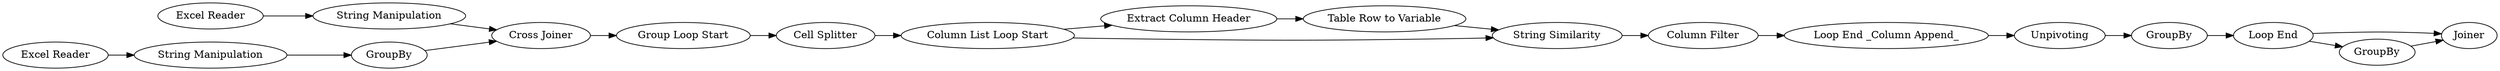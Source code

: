 digraph {
	"-4405104411521553681_14" [label=Unpivoting]
	"-6965528634171130363_2" [label="Excel Reader"]
	"-6965528634171130363_8" [label="Group Loop Start"]
	"-6965528634171130363_4" [label="Cell Splitter"]
	"-6965528634171130363_7" [label="String Manipulation"]
	"-4405104411521553681_9" [label="Column List Loop Start"]
	"-6965528634171130363_28" [label=Joiner]
	"-4405104411521553681_19" [label="Table Row to Variable"]
	"-6965528634171130363_21" [label=GroupBy]
	"-4405104411521553681_18" [label="Extract Column Header"]
	"-6965528634171130363_6" [label="String Manipulation"]
	"-4405104411521553681_20" [label=GroupBy]
	"-4405104411521553681_12" [label="Column Filter"]
	"-6965528634171130363_11" [label="Loop End"]
	"-6965528634171130363_1" [label="Excel Reader"]
	"-6965528634171130363_26" [label=GroupBy]
	"-4405104411521553681_10" [label="Loop End _Column Append_"]
	"-6965528634171130363_22" [label="Cross Joiner"]
	"-4405104411521553681_3" [label="String Similarity"]
	"-6965528634171130363_1" -> "-6965528634171130363_7"
	"-6965528634171130363_4" -> "-4405104411521553681_9"
	"-4405104411521553681_18" -> "-4405104411521553681_19"
	"-4405104411521553681_19" -> "-4405104411521553681_3"
	"-4405104411521553681_10" -> "-4405104411521553681_14"
	"-6965528634171130363_21" -> "-6965528634171130363_22"
	"-4405104411521553681_14" -> "-4405104411521553681_20"
	"-6965528634171130363_7" -> "-6965528634171130363_22"
	"-6965528634171130363_8" -> "-6965528634171130363_4"
	"-4405104411521553681_3" -> "-4405104411521553681_12"
	"-6965528634171130363_26" -> "-6965528634171130363_28"
	"-6965528634171130363_22" -> "-6965528634171130363_8"
	"-4405104411521553681_20" -> "-6965528634171130363_11"
	"-4405104411521553681_12" -> "-4405104411521553681_10"
	"-6965528634171130363_6" -> "-6965528634171130363_21"
	"-6965528634171130363_11" -> "-6965528634171130363_26"
	"-4405104411521553681_9" -> "-4405104411521553681_18"
	"-4405104411521553681_9" -> "-4405104411521553681_3"
	"-6965528634171130363_11" -> "-6965528634171130363_28"
	"-6965528634171130363_2" -> "-6965528634171130363_6"
	rankdir=LR
}
